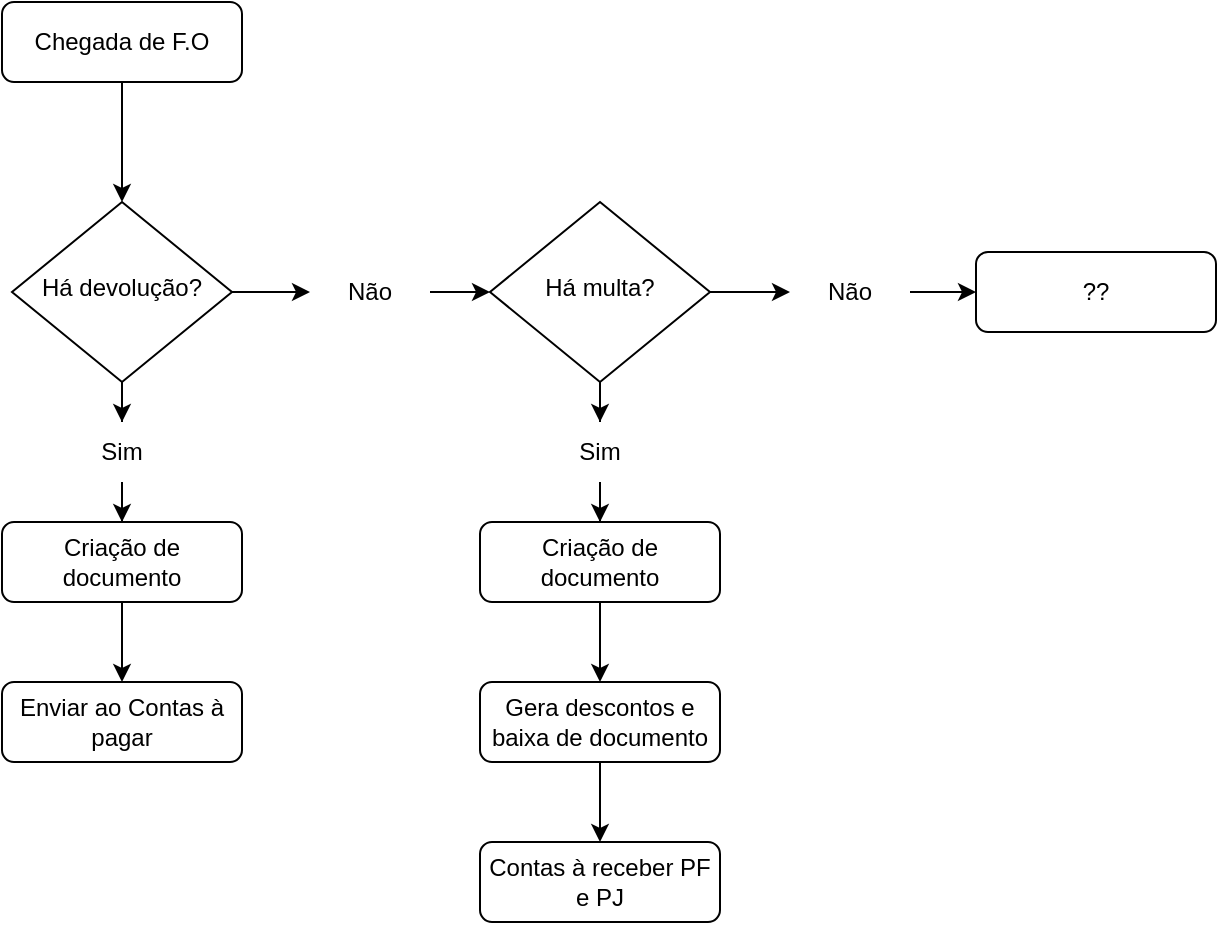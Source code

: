 <mxfile version="22.1.0" type="github">
  <diagram id="C5RBs43oDa-KdzZeNtuy" name="Page-1">
    <mxGraphModel dx="789" dy="754" grid="1" gridSize="10" guides="1" tooltips="1" connect="1" arrows="1" fold="1" page="1" pageScale="1" pageWidth="827" pageHeight="1169" math="0" shadow="0">
      <root>
        <mxCell id="WIyWlLk6GJQsqaUBKTNV-0" />
        <mxCell id="WIyWlLk6GJQsqaUBKTNV-1" parent="WIyWlLk6GJQsqaUBKTNV-0" />
        <mxCell id="gmkcOeyq3huJtDNITMZC-37" value="" style="edgeStyle=orthogonalEdgeStyle;rounded=0;orthogonalLoop=1;jettySize=auto;html=1;" edge="1" parent="WIyWlLk6GJQsqaUBKTNV-1" source="WIyWlLk6GJQsqaUBKTNV-3" target="WIyWlLk6GJQsqaUBKTNV-6">
          <mxGeometry relative="1" as="geometry" />
        </mxCell>
        <mxCell id="WIyWlLk6GJQsqaUBKTNV-3" value="Chegada de F.O" style="rounded=1;whiteSpace=wrap;html=1;fontSize=12;glass=0;strokeWidth=1;shadow=0;" parent="WIyWlLk6GJQsqaUBKTNV-1" vertex="1">
          <mxGeometry x="126" y="60" width="120" height="40" as="geometry" />
        </mxCell>
        <mxCell id="gmkcOeyq3huJtDNITMZC-30" value="" style="edgeStyle=orthogonalEdgeStyle;rounded=0;orthogonalLoop=1;jettySize=auto;html=1;" edge="1" parent="WIyWlLk6GJQsqaUBKTNV-1" source="WIyWlLk6GJQsqaUBKTNV-6" target="HIPqE_qxqlqEdpRQY_pM-4">
          <mxGeometry relative="1" as="geometry" />
        </mxCell>
        <mxCell id="gmkcOeyq3huJtDNITMZC-31" value="" style="edgeStyle=orthogonalEdgeStyle;rounded=0;orthogonalLoop=1;jettySize=auto;html=1;" edge="1" parent="WIyWlLk6GJQsqaUBKTNV-1" source="WIyWlLk6GJQsqaUBKTNV-6" target="HIPqE_qxqlqEdpRQY_pM-2">
          <mxGeometry relative="1" as="geometry" />
        </mxCell>
        <mxCell id="WIyWlLk6GJQsqaUBKTNV-6" value="Há devolução?" style="rhombus;whiteSpace=wrap;html=1;shadow=0;fontFamily=Helvetica;fontSize=12;align=center;strokeWidth=1;spacing=6;spacingTop=-4;" parent="WIyWlLk6GJQsqaUBKTNV-1" vertex="1">
          <mxGeometry x="131" y="160" width="110" height="90" as="geometry" />
        </mxCell>
        <mxCell id="WIyWlLk6GJQsqaUBKTNV-7" value="??" style="rounded=1;whiteSpace=wrap;html=1;fontSize=12;glass=0;strokeWidth=1;shadow=0;" parent="WIyWlLk6GJQsqaUBKTNV-1" vertex="1">
          <mxGeometry x="613" y="185" width="120" height="40" as="geometry" />
        </mxCell>
        <mxCell id="WIyWlLk6GJQsqaUBKTNV-11" value="Enviar ao Contas à pagar" style="rounded=1;whiteSpace=wrap;html=1;fontSize=12;glass=0;strokeWidth=1;shadow=0;" parent="WIyWlLk6GJQsqaUBKTNV-1" vertex="1">
          <mxGeometry x="126" y="400" width="120" height="40" as="geometry" />
        </mxCell>
        <mxCell id="gmkcOeyq3huJtDNITMZC-10" value="" style="edgeStyle=orthogonalEdgeStyle;rounded=0;orthogonalLoop=1;jettySize=auto;html=1;" edge="1" parent="WIyWlLk6GJQsqaUBKTNV-1" source="WIyWlLk6GJQsqaUBKTNV-12" target="WIyWlLk6GJQsqaUBKTNV-11">
          <mxGeometry relative="1" as="geometry" />
        </mxCell>
        <mxCell id="WIyWlLk6GJQsqaUBKTNV-12" value="Criação de documento" style="rounded=1;whiteSpace=wrap;html=1;fontSize=12;glass=0;strokeWidth=1;shadow=0;" parent="WIyWlLk6GJQsqaUBKTNV-1" vertex="1">
          <mxGeometry x="126" y="320" width="120" height="40" as="geometry" />
        </mxCell>
        <mxCell id="gmkcOeyq3huJtDNITMZC-12" value="" style="edgeStyle=orthogonalEdgeStyle;rounded=0;orthogonalLoop=1;jettySize=auto;html=1;" edge="1" parent="WIyWlLk6GJQsqaUBKTNV-1" source="HIPqE_qxqlqEdpRQY_pM-2" target="WIyWlLk6GJQsqaUBKTNV-12">
          <mxGeometry relative="1" as="geometry" />
        </mxCell>
        <mxCell id="HIPqE_qxqlqEdpRQY_pM-2" value="Sim" style="text;html=1;strokeColor=none;fillColor=none;align=center;verticalAlign=middle;whiteSpace=wrap;rounded=0;" parent="WIyWlLk6GJQsqaUBKTNV-1" vertex="1">
          <mxGeometry x="156" y="270" width="60" height="30" as="geometry" />
        </mxCell>
        <mxCell id="gmkcOeyq3huJtDNITMZC-23" value="" style="edgeStyle=orthogonalEdgeStyle;rounded=0;orthogonalLoop=1;jettySize=auto;html=1;" edge="1" parent="WIyWlLk6GJQsqaUBKTNV-1" source="HIPqE_qxqlqEdpRQY_pM-4" target="HIPqE_qxqlqEdpRQY_pM-14">
          <mxGeometry relative="1" as="geometry" />
        </mxCell>
        <mxCell id="HIPqE_qxqlqEdpRQY_pM-4" value="Não" style="text;html=1;strokeColor=none;fillColor=none;align=center;verticalAlign=middle;whiteSpace=wrap;rounded=0;" parent="WIyWlLk6GJQsqaUBKTNV-1" vertex="1">
          <mxGeometry x="280" y="190" width="60" height="30" as="geometry" />
        </mxCell>
        <mxCell id="gmkcOeyq3huJtDNITMZC-32" value="" style="edgeStyle=orthogonalEdgeStyle;rounded=0;orthogonalLoop=1;jettySize=auto;html=1;" edge="1" parent="WIyWlLk6GJQsqaUBKTNV-1" source="HIPqE_qxqlqEdpRQY_pM-14" target="gmkcOeyq3huJtDNITMZC-1">
          <mxGeometry relative="1" as="geometry" />
        </mxCell>
        <mxCell id="gmkcOeyq3huJtDNITMZC-33" value="" style="edgeStyle=orthogonalEdgeStyle;rounded=0;orthogonalLoop=1;jettySize=auto;html=1;" edge="1" parent="WIyWlLk6GJQsqaUBKTNV-1" source="HIPqE_qxqlqEdpRQY_pM-14" target="gmkcOeyq3huJtDNITMZC-25">
          <mxGeometry relative="1" as="geometry" />
        </mxCell>
        <mxCell id="HIPqE_qxqlqEdpRQY_pM-14" value="Há multa?" style="rhombus;whiteSpace=wrap;html=1;shadow=0;fontFamily=Helvetica;fontSize=12;align=center;strokeWidth=1;spacing=6;spacingTop=-4;" parent="WIyWlLk6GJQsqaUBKTNV-1" vertex="1">
          <mxGeometry x="370" y="160" width="110" height="90" as="geometry" />
        </mxCell>
        <mxCell id="gmkcOeyq3huJtDNITMZC-34" value="" style="edgeStyle=orthogonalEdgeStyle;rounded=0;orthogonalLoop=1;jettySize=auto;html=1;" edge="1" parent="WIyWlLk6GJQsqaUBKTNV-1" source="HIPqE_qxqlqEdpRQY_pM-15" target="gmkcOeyq3huJtDNITMZC-5">
          <mxGeometry relative="1" as="geometry" />
        </mxCell>
        <mxCell id="HIPqE_qxqlqEdpRQY_pM-15" value="Criação de documento" style="rounded=1;whiteSpace=wrap;html=1;fontSize=12;glass=0;strokeWidth=1;shadow=0;" parent="WIyWlLk6GJQsqaUBKTNV-1" vertex="1">
          <mxGeometry x="365" y="320" width="120" height="40" as="geometry" />
        </mxCell>
        <mxCell id="gmkcOeyq3huJtDNITMZC-26" value="" style="edgeStyle=orthogonalEdgeStyle;rounded=0;orthogonalLoop=1;jettySize=auto;html=1;" edge="1" parent="WIyWlLk6GJQsqaUBKTNV-1" source="gmkcOeyq3huJtDNITMZC-1" target="WIyWlLk6GJQsqaUBKTNV-7">
          <mxGeometry relative="1" as="geometry" />
        </mxCell>
        <mxCell id="gmkcOeyq3huJtDNITMZC-1" value="Não" style="text;html=1;strokeColor=none;fillColor=none;align=center;verticalAlign=middle;whiteSpace=wrap;rounded=0;" vertex="1" parent="WIyWlLk6GJQsqaUBKTNV-1">
          <mxGeometry x="520" y="190" width="60" height="30" as="geometry" />
        </mxCell>
        <mxCell id="gmkcOeyq3huJtDNITMZC-36" value="" style="edgeStyle=orthogonalEdgeStyle;rounded=0;orthogonalLoop=1;jettySize=auto;html=1;" edge="1" parent="WIyWlLk6GJQsqaUBKTNV-1" source="gmkcOeyq3huJtDNITMZC-5" target="gmkcOeyq3huJtDNITMZC-35">
          <mxGeometry relative="1" as="geometry" />
        </mxCell>
        <mxCell id="gmkcOeyq3huJtDNITMZC-5" value="Gera descontos e baixa de documento" style="rounded=1;whiteSpace=wrap;html=1;fontSize=12;glass=0;strokeWidth=1;shadow=0;" vertex="1" parent="WIyWlLk6GJQsqaUBKTNV-1">
          <mxGeometry x="365" y="400" width="120" height="40" as="geometry" />
        </mxCell>
        <mxCell id="gmkcOeyq3huJtDNITMZC-29" value="" style="edgeStyle=orthogonalEdgeStyle;rounded=0;orthogonalLoop=1;jettySize=auto;html=1;" edge="1" parent="WIyWlLk6GJQsqaUBKTNV-1" source="gmkcOeyq3huJtDNITMZC-25" target="HIPqE_qxqlqEdpRQY_pM-15">
          <mxGeometry relative="1" as="geometry" />
        </mxCell>
        <mxCell id="gmkcOeyq3huJtDNITMZC-25" value="Sim" style="text;html=1;strokeColor=none;fillColor=none;align=center;verticalAlign=middle;whiteSpace=wrap;rounded=0;" vertex="1" parent="WIyWlLk6GJQsqaUBKTNV-1">
          <mxGeometry x="395" y="270" width="60" height="30" as="geometry" />
        </mxCell>
        <mxCell id="gmkcOeyq3huJtDNITMZC-35" value="Contas à receber PF e PJ" style="rounded=1;whiteSpace=wrap;html=1;fontSize=12;glass=0;strokeWidth=1;shadow=0;" vertex="1" parent="WIyWlLk6GJQsqaUBKTNV-1">
          <mxGeometry x="365" y="480" width="120" height="40" as="geometry" />
        </mxCell>
      </root>
    </mxGraphModel>
  </diagram>
</mxfile>
